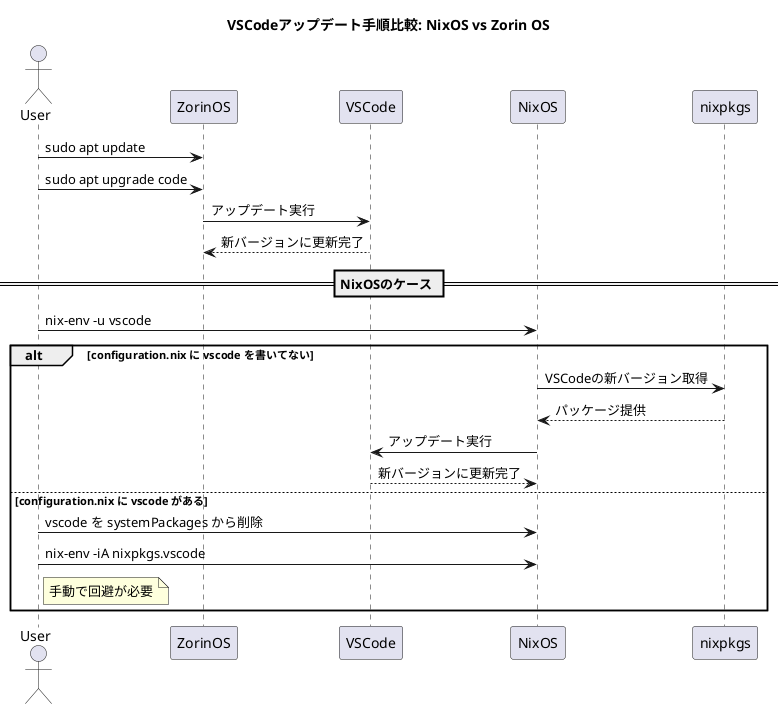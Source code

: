 @startuml
title VSCodeアップデート手順比較: NixOS vs Zorin OS

actor User

User -> ZorinOS: sudo apt update
User -> ZorinOS: sudo apt upgrade code
ZorinOS -> VSCode: アップデート実行
VSCode --> ZorinOS: 新バージョンに更新完了

== NixOSのケース ==

User -> NixOS: nix-env -u vscode
alt configuration.nix に vscode を書いてない
    NixOS -> nixpkgs: VSCodeの新バージョン取得
    nixpkgs --> NixOS: パッケージ提供
    NixOS -> VSCode: アップデート実行
    VSCode --> NixOS: 新バージョンに更新完了
else configuration.nix に vscode がある
    User -> NixOS: vscode を systemPackages から削除
    User -> NixOS: nix-env -iA nixpkgs.vscode
    note right of User: 手動で回避が必要
end

@enduml